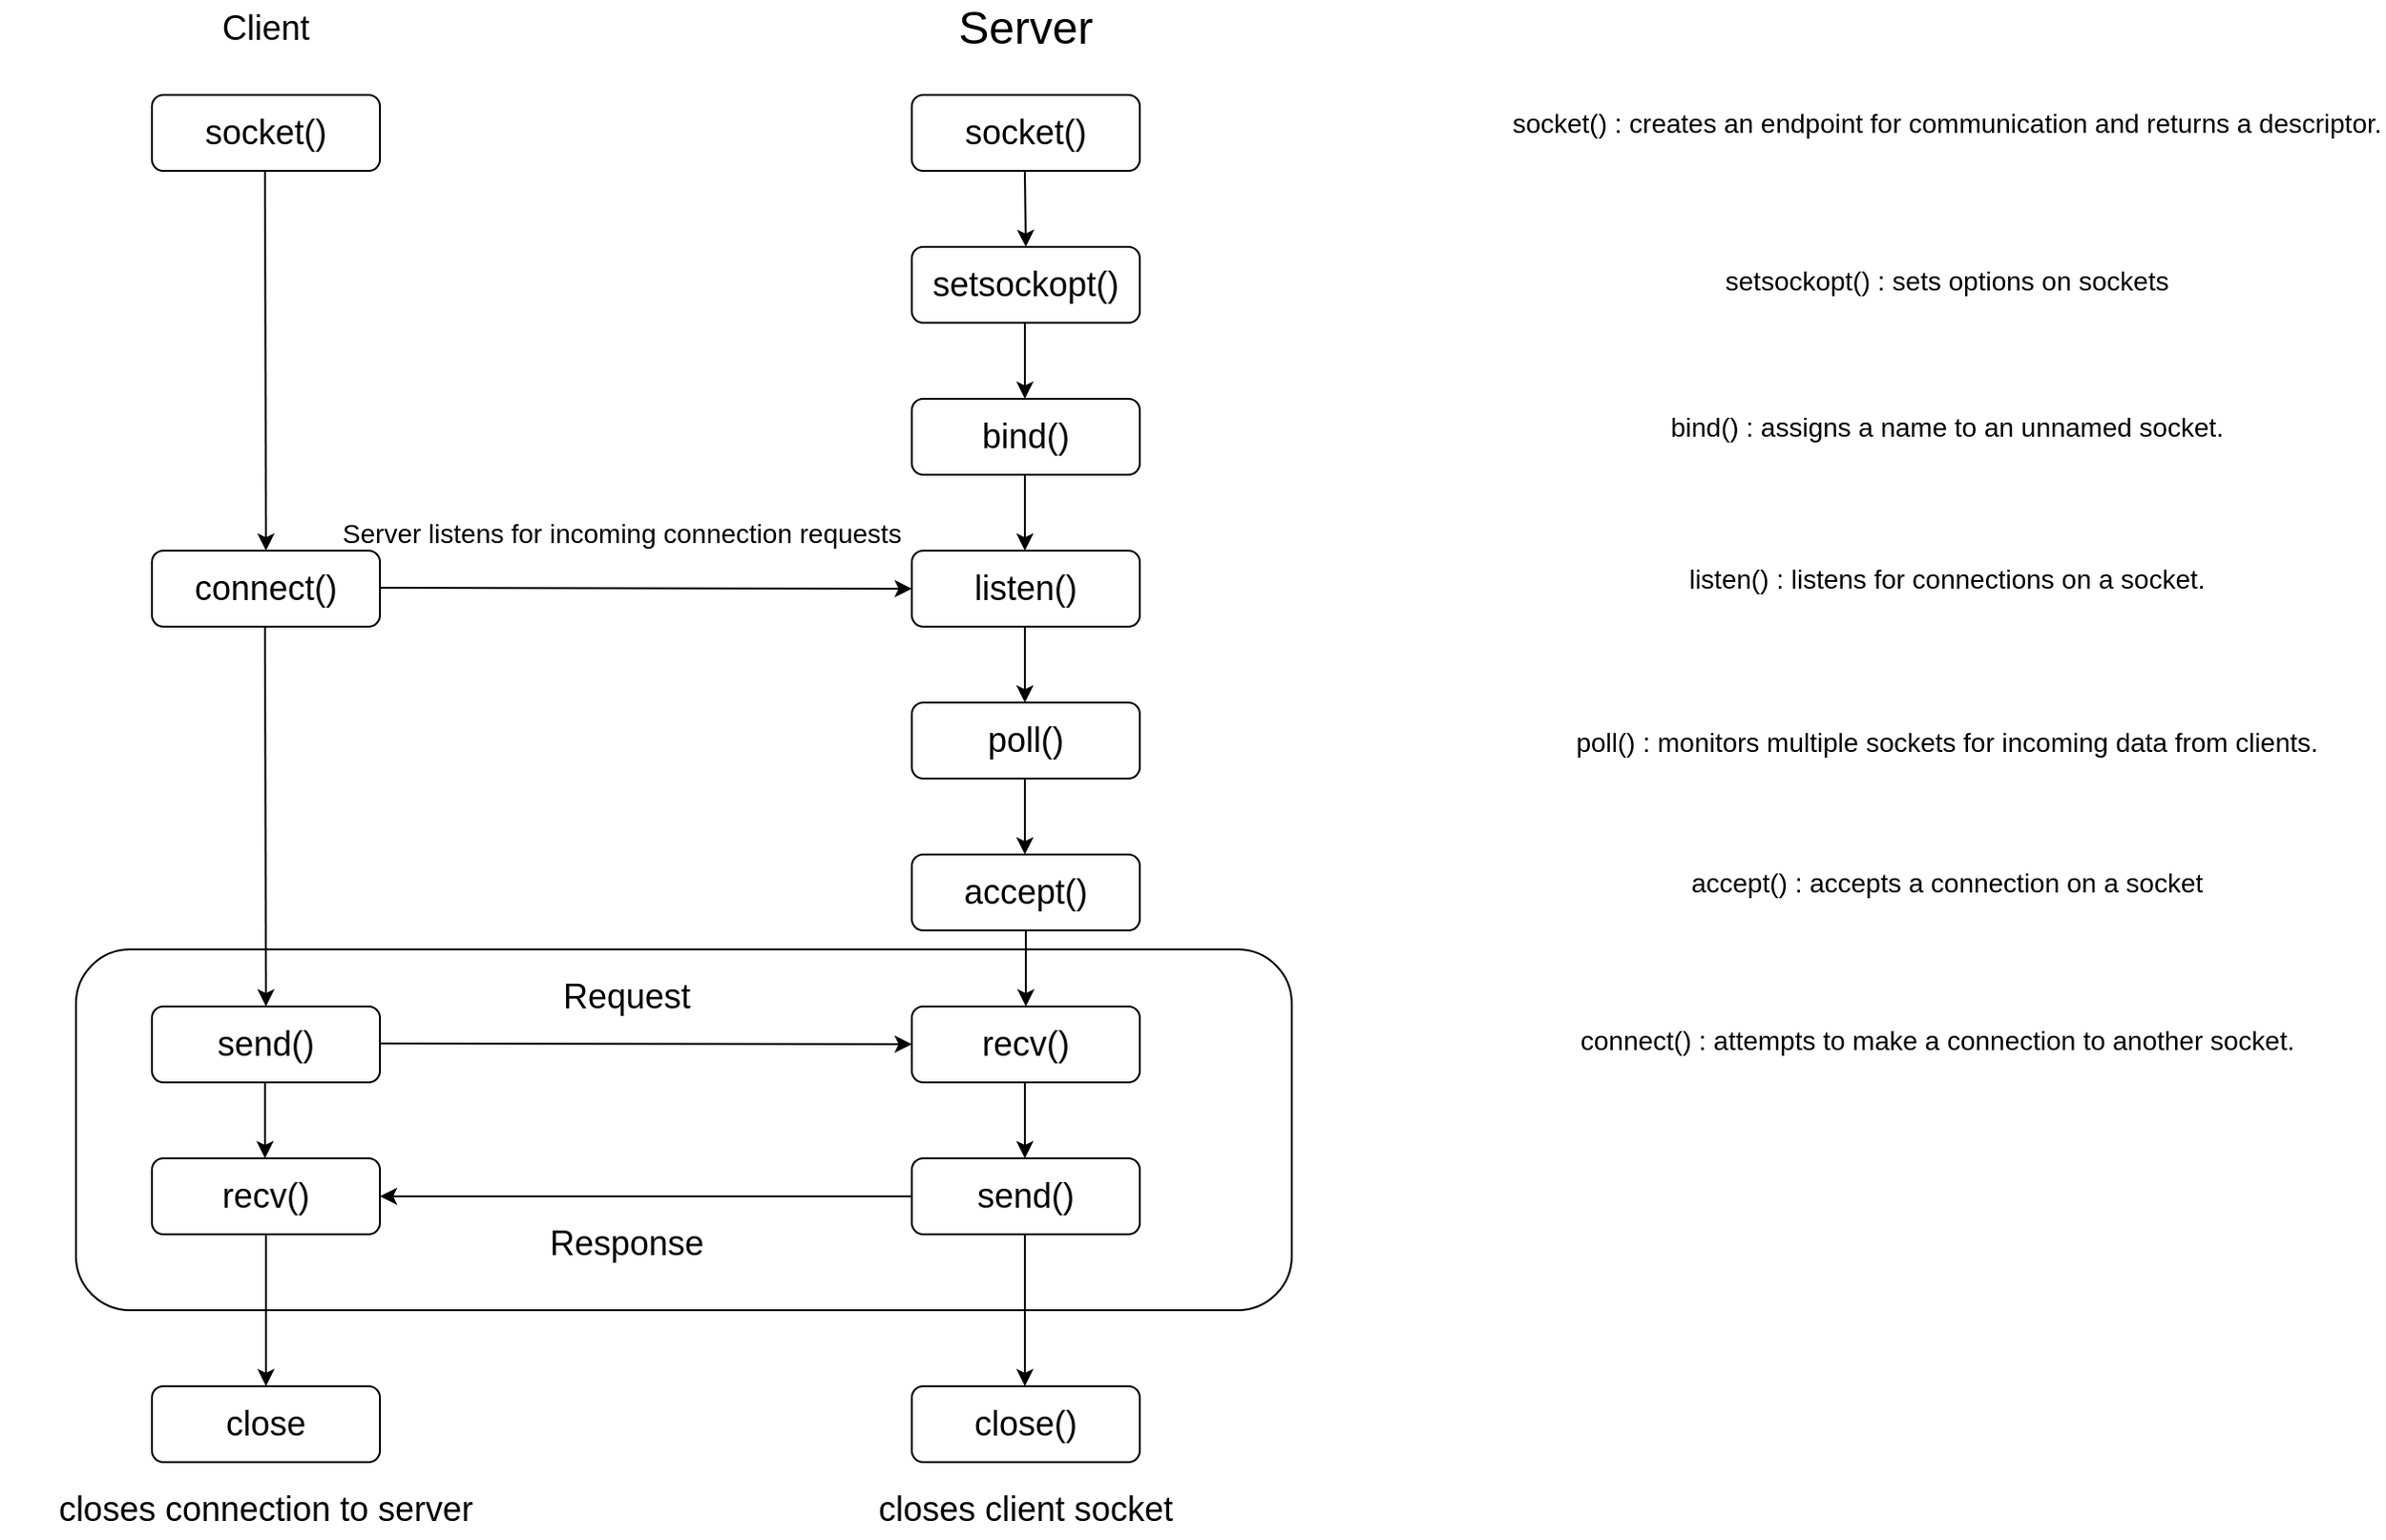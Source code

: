 <mxfile>
    <diagram id="XdhDT1_a5xIOz2jSwM7j" name="Page-1">
        <mxGraphModel dx="1159" dy="796" grid="1" gridSize="10" guides="1" tooltips="1" connect="1" arrows="1" fold="1" page="1" pageScale="1" pageWidth="850" pageHeight="1100" math="0" shadow="0">
            <root>
                <mxCell id="0"/>
                <mxCell id="1" parent="0"/>
                <mxCell id="66" value="" style="whiteSpace=wrap;html=1;rounded=1;" vertex="1" parent="1">
                    <mxGeometry x="160" y="530" width="640" height="190" as="geometry"/>
                </mxCell>
                <mxCell id="2" value="&lt;font style=&quot;font-size: 18px;&quot;&gt;socket()&lt;/font&gt;" style="rounded=1;whiteSpace=wrap;html=1;" parent="1" vertex="1">
                    <mxGeometry x="600" y="80" width="120" height="40" as="geometry"/>
                </mxCell>
                <mxCell id="3" value="&lt;font style=&quot;font-size: 18px;&quot;&gt;setsockopt()&lt;/font&gt;" style="rounded=1;whiteSpace=wrap;html=1;" parent="1" vertex="1">
                    <mxGeometry x="600" y="160" width="120" height="40" as="geometry"/>
                </mxCell>
                <mxCell id="4" value="&lt;font style=&quot;font-size: 18px;&quot;&gt;bind()&lt;/font&gt;" style="rounded=1;whiteSpace=wrap;html=1;" parent="1" vertex="1">
                    <mxGeometry x="600" y="240" width="120" height="40" as="geometry"/>
                </mxCell>
                <mxCell id="5" value="&lt;font style=&quot;font-size: 18px;&quot;&gt;listen()&lt;/font&gt;" style="rounded=1;whiteSpace=wrap;html=1;" parent="1" vertex="1">
                    <mxGeometry x="600" y="320" width="120" height="40" as="geometry"/>
                </mxCell>
                <mxCell id="6" value="&lt;font style=&quot;font-size: 18px;&quot;&gt;poll()&lt;/font&gt;" style="rounded=1;whiteSpace=wrap;html=1;" parent="1" vertex="1">
                    <mxGeometry x="600" y="400" width="120" height="40" as="geometry"/>
                </mxCell>
                <mxCell id="7" value="&lt;font style=&quot;font-size: 18px;&quot;&gt;accept()&lt;/font&gt;" style="rounded=1;whiteSpace=wrap;html=1;align=center;" parent="1" vertex="1">
                    <mxGeometry x="600" y="480" width="120" height="40" as="geometry"/>
                </mxCell>
                <mxCell id="12" value="" style="endArrow=classic;html=1;rounded=1;entryX=0.5;entryY=0;entryDx=0;entryDy=0;" parent="1" target="3" edge="1">
                    <mxGeometry width="50" height="50" relative="1" as="geometry">
                        <mxPoint x="659.5" y="120" as="sourcePoint"/>
                        <mxPoint x="659.5" y="140" as="targetPoint"/>
                        <Array as="points"/>
                    </mxGeometry>
                </mxCell>
                <mxCell id="29" value="&lt;font style=&quot;font-size: 24px;&quot;&gt;Server&lt;/font&gt;" style="text;strokeColor=none;align=center;fillColor=none;html=1;verticalAlign=middle;whiteSpace=wrap;rounded=1;" parent="1" vertex="1">
                    <mxGeometry x="630" y="30" width="60" height="30" as="geometry"/>
                </mxCell>
                <mxCell id="31" value="Client" style="text;strokeColor=none;align=center;fillColor=none;html=1;verticalAlign=middle;whiteSpace=wrap;rounded=1;fontSize=18;" parent="1" vertex="1">
                    <mxGeometry x="230" y="30" width="60" height="30" as="geometry"/>
                </mxCell>
                <mxCell id="36" value="&lt;font style=&quot;font-size: 18px;&quot;&gt;socket()&lt;/font&gt;" style="rounded=1;whiteSpace=wrap;html=1;" parent="1" vertex="1">
                    <mxGeometry x="200" y="80" width="120" height="40" as="geometry"/>
                </mxCell>
                <mxCell id="37" value="&lt;font style=&quot;font-size: 18px;&quot;&gt;connect()&lt;/font&gt;" style="rounded=1;whiteSpace=wrap;html=1;" parent="1" vertex="1">
                    <mxGeometry x="200" y="320" width="120" height="40" as="geometry"/>
                </mxCell>
                <mxCell id="38" value="" style="endArrow=classic;html=1;rounded=1;entryX=0.5;entryY=0;entryDx=0;entryDy=0;" parent="1" target="37" edge="1">
                    <mxGeometry width="50" height="50" relative="1" as="geometry">
                        <mxPoint x="259.5" y="120" as="sourcePoint"/>
                        <mxPoint x="259.5" y="140" as="targetPoint"/>
                        <Array as="points"/>
                    </mxGeometry>
                </mxCell>
                <mxCell id="25" value="&lt;font style=&quot;font-size: 18px;&quot;&gt;send()&lt;/font&gt;" style="rounded=1;whiteSpace=wrap;html=1;" parent="1" vertex="1">
                    <mxGeometry x="600" y="640" width="120" height="40" as="geometry"/>
                </mxCell>
                <mxCell id="19" value="&lt;font style=&quot;font-size: 18px;&quot;&gt;recv()&lt;/font&gt;" style="rounded=1;whiteSpace=wrap;html=1;" parent="1" vertex="1">
                    <mxGeometry x="600" y="560" width="120" height="40" as="geometry"/>
                </mxCell>
                <mxCell id="47" value="" style="endArrow=classic;html=1;rounded=1;entryX=0.5;entryY=0;entryDx=0;entryDy=0;startArrow=none;" parent="1" edge="1">
                    <mxGeometry width="50" height="50" relative="1" as="geometry">
                        <mxPoint x="659.5" y="600" as="sourcePoint"/>
                        <mxPoint x="659.5" y="640" as="targetPoint"/>
                        <Array as="points"/>
                    </mxGeometry>
                </mxCell>
                <mxCell id="48" value="" style="endArrow=classic;html=1;rounded=1;entryX=0.5;entryY=0;entryDx=0;entryDy=0;startArrow=none;" parent="1" edge="1">
                    <mxGeometry width="50" height="50" relative="1" as="geometry">
                        <mxPoint x="660" y="520" as="sourcePoint"/>
                        <mxPoint x="660" y="560" as="targetPoint"/>
                        <Array as="points"/>
                    </mxGeometry>
                </mxCell>
                <mxCell id="49" value="" style="endArrow=classic;html=1;rounded=1;entryX=0.5;entryY=0;entryDx=0;entryDy=0;startArrow=none;" parent="1" edge="1">
                    <mxGeometry width="50" height="50" relative="1" as="geometry">
                        <mxPoint x="659.5" y="440" as="sourcePoint"/>
                        <mxPoint x="659.5" y="480" as="targetPoint"/>
                        <Array as="points"/>
                    </mxGeometry>
                </mxCell>
                <mxCell id="50" value="" style="endArrow=classic;html=1;rounded=1;entryX=0.5;entryY=0;entryDx=0;entryDy=0;startArrow=none;" parent="1" edge="1">
                    <mxGeometry width="50" height="50" relative="1" as="geometry">
                        <mxPoint x="659.5" y="360" as="sourcePoint"/>
                        <mxPoint x="659.5" y="400" as="targetPoint"/>
                        <Array as="points"/>
                    </mxGeometry>
                </mxCell>
                <mxCell id="51" value="" style="endArrow=classic;html=1;rounded=1;entryX=0.5;entryY=0;entryDx=0;entryDy=0;startArrow=none;" parent="1" edge="1">
                    <mxGeometry width="50" height="50" relative="1" as="geometry">
                        <mxPoint x="659.5" y="280" as="sourcePoint"/>
                        <mxPoint x="659.5" y="320" as="targetPoint"/>
                        <Array as="points"/>
                    </mxGeometry>
                </mxCell>
                <mxCell id="52" value="" style="endArrow=classic;html=1;rounded=1;entryX=0.5;entryY=0;entryDx=0;entryDy=0;startArrow=none;" parent="1" edge="1">
                    <mxGeometry width="50" height="50" relative="1" as="geometry">
                        <mxPoint x="659.5" y="200" as="sourcePoint"/>
                        <mxPoint x="659.5" y="240" as="targetPoint"/>
                        <Array as="points"/>
                    </mxGeometry>
                </mxCell>
                <mxCell id="53" value="" style="endArrow=classic;html=1;rounded=1;entryX=0.5;entryY=0;entryDx=0;entryDy=0;" parent="1" edge="1">
                    <mxGeometry width="50" height="50" relative="1" as="geometry">
                        <mxPoint x="259.5" y="360" as="sourcePoint"/>
                        <mxPoint x="260" y="560" as="targetPoint"/>
                        <Array as="points"/>
                    </mxGeometry>
                </mxCell>
                <mxCell id="57" value="&lt;font style=&quot;font-size: 18px;&quot;&gt;recv()&lt;/font&gt;" style="rounded=1;whiteSpace=wrap;html=1;" parent="1" vertex="1">
                    <mxGeometry x="200" y="640" width="120" height="40" as="geometry"/>
                </mxCell>
                <mxCell id="58" value="&lt;span style=&quot;font-size: 18px;&quot;&gt;send()&lt;/span&gt;" style="rounded=1;whiteSpace=wrap;html=1;" parent="1" vertex="1">
                    <mxGeometry x="200" y="560" width="120" height="40" as="geometry"/>
                </mxCell>
                <mxCell id="59" value="" style="endArrow=classic;html=1;rounded=1;entryX=0.5;entryY=0;entryDx=0;entryDy=0;startArrow=none;" parent="1" edge="1">
                    <mxGeometry width="50" height="50" relative="1" as="geometry">
                        <mxPoint x="259.5" y="600" as="sourcePoint"/>
                        <mxPoint x="259.5" y="640" as="targetPoint"/>
                        <Array as="points"/>
                    </mxGeometry>
                </mxCell>
                <mxCell id="60" value="&lt;font style=&quot;font-size: 14px;&quot;&gt;setsockopt() : sets options on sockets&lt;/font&gt;" style="text;whiteSpace=wrap;html=1;fontSize=18;align=center;rounded=1;" parent="1" vertex="1">
                    <mxGeometry x="1025" y="160" width="240" height="40" as="geometry"/>
                </mxCell>
                <mxCell id="61" value="socket() : creates an endpoint for communication and returns a descriptor." style="text;whiteSpace=wrap;html=1;fontSize=14;align=center;rounded=1;" parent="1" vertex="1">
                    <mxGeometry x="915" y="80" width="460" height="40" as="geometry"/>
                </mxCell>
                <mxCell id="62" value="bind() : assigns a name to an unnamed socket." style="text;whiteSpace=wrap;html=1;fontSize=14;align=center;rounded=1;" parent="1" vertex="1">
                    <mxGeometry x="995" y="240" width="300" height="40" as="geometry"/>
                </mxCell>
                <mxCell id="63" value="listen() : listens for connections on a socket." style="text;whiteSpace=wrap;html=1;fontSize=14;align=center;rounded=1;" parent="1" vertex="1">
                    <mxGeometry x="1005" y="320" width="280" height="40" as="geometry"/>
                </mxCell>
                <mxCell id="64" value="accept() : accepts a connection on a socket" style="text;whiteSpace=wrap;html=1;fontSize=14;align=center;rounded=1;" parent="1" vertex="1">
                    <mxGeometry x="995" y="480" width="300" height="40" as="geometry"/>
                </mxCell>
                <mxCell id="65" value="&lt;font style=&quot;font-size: 14px;&quot;&gt;connect() : attempts to make a connection to another socket.&lt;/font&gt;" style="text;whiteSpace=wrap;html=1;fontSize=18;rounded=1;" parent="1" vertex="1">
                    <mxGeometry x="950" y="560" width="390" height="40" as="geometry"/>
                </mxCell>
                <mxCell id="67" value="" style="edgeStyle=none;orthogonalLoop=1;jettySize=auto;html=1;" edge="1" parent="1" target="19">
                    <mxGeometry width="80" relative="1" as="geometry">
                        <mxPoint x="320" y="579.5" as="sourcePoint"/>
                        <mxPoint x="400" y="579.5" as="targetPoint"/>
                        <Array as="points"/>
                    </mxGeometry>
                </mxCell>
                <mxCell id="68" value="Request" style="text;strokeColor=none;align=center;fillColor=none;html=1;verticalAlign=middle;whiteSpace=wrap;rounded=1;fontSize=18;" vertex="1" parent="1">
                    <mxGeometry x="420" y="540" width="60" height="30" as="geometry"/>
                </mxCell>
                <mxCell id="70" value="" style="edgeStyle=none;orthogonalLoop=1;jettySize=auto;html=1;fontSize=18;entryX=1;entryY=0.5;entryDx=0;entryDy=0;exitX=0;exitY=0.5;exitDx=0;exitDy=0;" edge="1" parent="1" source="25" target="57">
                    <mxGeometry width="80" relative="1" as="geometry">
                        <mxPoint x="490" y="659.5" as="sourcePoint"/>
                        <mxPoint x="410" y="659.5" as="targetPoint"/>
                        <Array as="points"/>
                    </mxGeometry>
                </mxCell>
                <mxCell id="71" value="Response" style="text;strokeColor=none;align=center;fillColor=none;html=1;verticalAlign=middle;whiteSpace=wrap;rounded=1;fontSize=18;" vertex="1" parent="1">
                    <mxGeometry x="420" y="670" width="60" height="30" as="geometry"/>
                </mxCell>
                <mxCell id="72" value="" style="edgeStyle=none;orthogonalLoop=1;jettySize=auto;html=1;fontSize=18;" edge="1" parent="1">
                    <mxGeometry width="80" relative="1" as="geometry">
                        <mxPoint x="260" y="680" as="sourcePoint"/>
                        <mxPoint x="260" y="760" as="targetPoint"/>
                        <Array as="points"/>
                    </mxGeometry>
                </mxCell>
                <mxCell id="73" value="" style="edgeStyle=none;orthogonalLoop=1;jettySize=auto;html=1;fontSize=18;" edge="1" parent="1">
                    <mxGeometry width="80" relative="1" as="geometry">
                        <mxPoint x="659.5" y="680" as="sourcePoint"/>
                        <mxPoint x="659.5" y="760" as="targetPoint"/>
                        <Array as="points"/>
                    </mxGeometry>
                </mxCell>
                <mxCell id="74" value="" style="edgeStyle=none;orthogonalLoop=1;jettySize=auto;html=1;fontSize=18;entryX=0;entryY=0.5;entryDx=0;entryDy=0;" edge="1" parent="1" target="5">
                    <mxGeometry width="80" relative="1" as="geometry">
                        <mxPoint x="320" y="339.5" as="sourcePoint"/>
                        <mxPoint x="400" y="339.5" as="targetPoint"/>
                        <Array as="points"/>
                    </mxGeometry>
                </mxCell>
                <mxCell id="75" value="&lt;font style=&quot;font-size: 14px;&quot;&gt;Server listens for incoming connection requests&lt;/font&gt;" style="text;strokeColor=none;align=center;fillColor=none;html=1;verticalAlign=middle;whiteSpace=wrap;rounded=1;fontSize=18;" vertex="1" parent="1">
                    <mxGeometry x="295" y="260" width="305" height="100" as="geometry"/>
                </mxCell>
                <mxCell id="76" value="&lt;font style=&quot;font-size: 18px;&quot;&gt;close&lt;/font&gt;" style="whiteSpace=wrap;html=1;fontSize=14;rounded=1;" vertex="1" parent="1">
                    <mxGeometry x="200" y="760" width="120" height="40" as="geometry"/>
                </mxCell>
                <mxCell id="77" value="close()" style="whiteSpace=wrap;html=1;rounded=1;fontSize=18;" vertex="1" parent="1">
                    <mxGeometry x="600" y="760" width="120" height="40" as="geometry"/>
                </mxCell>
                <mxCell id="78" value="closes connection to server" style="text;strokeColor=none;align=center;fillColor=none;html=1;verticalAlign=middle;whiteSpace=wrap;rounded=0;fontSize=18;" vertex="1" parent="1">
                    <mxGeometry x="120" y="810" width="280" height="30" as="geometry"/>
                </mxCell>
                <mxCell id="79" value="closes client socket" style="text;strokeColor=none;align=center;fillColor=none;html=1;verticalAlign=middle;whiteSpace=wrap;rounded=0;fontSize=18;" vertex="1" parent="1">
                    <mxGeometry x="560" y="810" width="200" height="30" as="geometry"/>
                </mxCell>
                <mxCell id="80" value="&lt;font style=&quot;font-size: 14px;&quot;&gt;poll() : monitors multiple sockets for incoming data from clients.&lt;/font&gt;" style="text;strokeColor=none;align=center;fillColor=none;html=1;verticalAlign=middle;whiteSpace=wrap;rounded=0;fontSize=18;" vertex="1" parent="1">
                    <mxGeometry x="925" y="400" width="440" height="40" as="geometry"/>
                </mxCell>
            </root>
        </mxGraphModel>
    </diagram>
</mxfile>